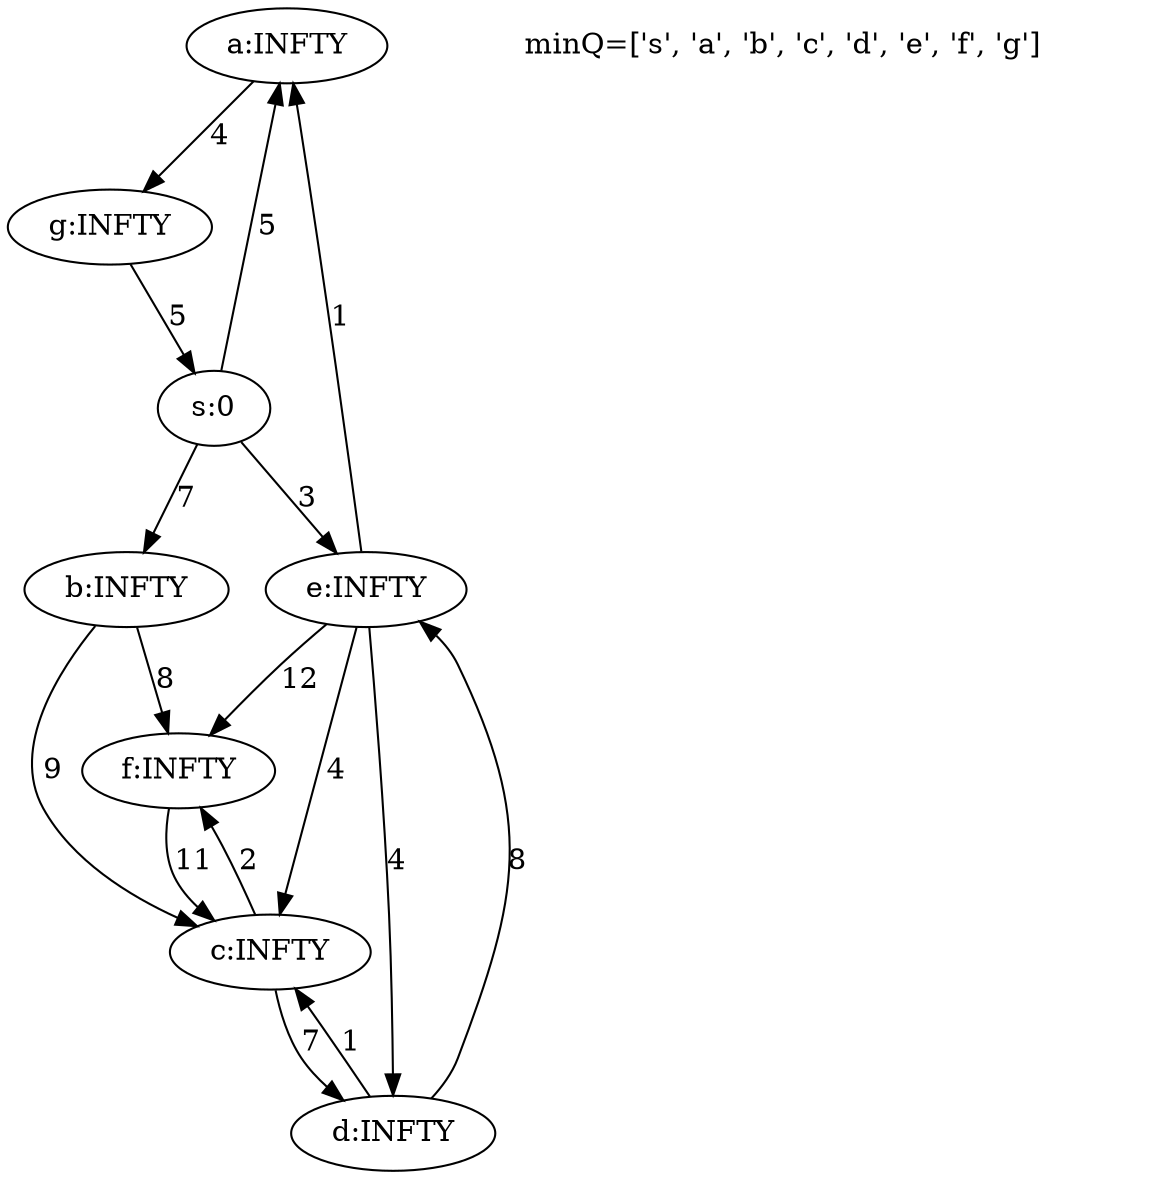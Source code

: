 Digraph {
a [ label="a:INFTY" ];
b [ label="b:INFTY" ];
c [ label="c:INFTY" ];
d [ label="d:INFTY" ];
e [ label="e:INFTY" ];
f [ label="f:INFTY" ];
g [ label="g:INFTY" ];
s [ label="s:0" ];
a->g[label="4", penwidth=1];
b->c[label="9", penwidth=1];
b->f[label="8", penwidth=1];
c->d[label="7", penwidth=1];
c->f[label="2", penwidth=1];
d->e[label="8", penwidth=1];
d->c[label="1", penwidth=1];
e->a[label="1", penwidth=1];
e->c[label="4", penwidth=1];
e->d[label="4", penwidth=1];
e->f[label="12", penwidth=1];
f->c[label="11", penwidth=1];
g->s[label="5", penwidth=1];
s->a[label="5", penwidth=1];
s->b[label="7", penwidth=1];
s->e[label="3", penwidth=1];
legend[label="minQ=['s', 'a', 'b', 'c', 'd', 'e', 'f', 'g']", color=white];
}